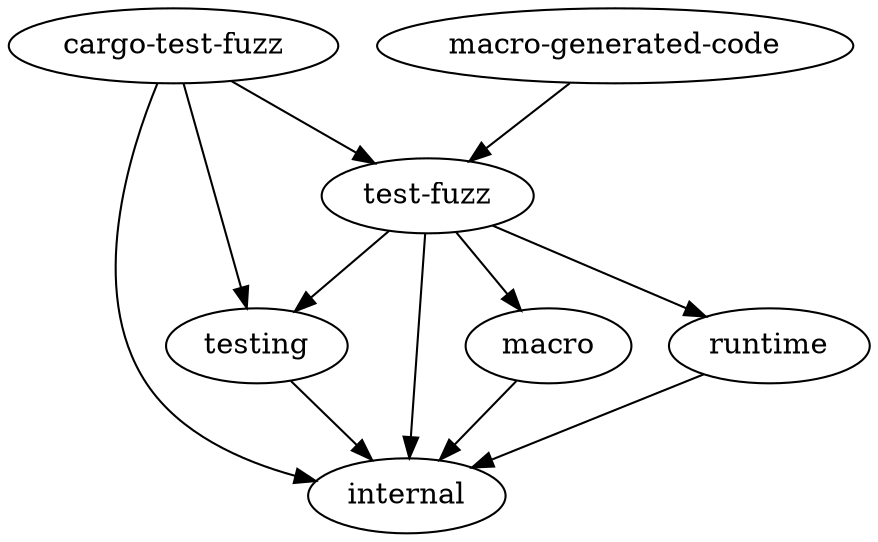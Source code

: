 digraph {
    "cargo-test-fuzz" -> "internal"
    "cargo-test-fuzz" -> "test-fuzz"
    "cargo-test-fuzz" -> "testing"
    "macro" -> "internal"
    "macro-generated-code" -> "test-fuzz"
    "runtime" -> "internal"
    "test-fuzz" -> "internal"
    "test-fuzz" -> "macro"
    "test-fuzz" -> "runtime"
    "test-fuzz" -> "testing"
    "testing" -> "internal"
}
